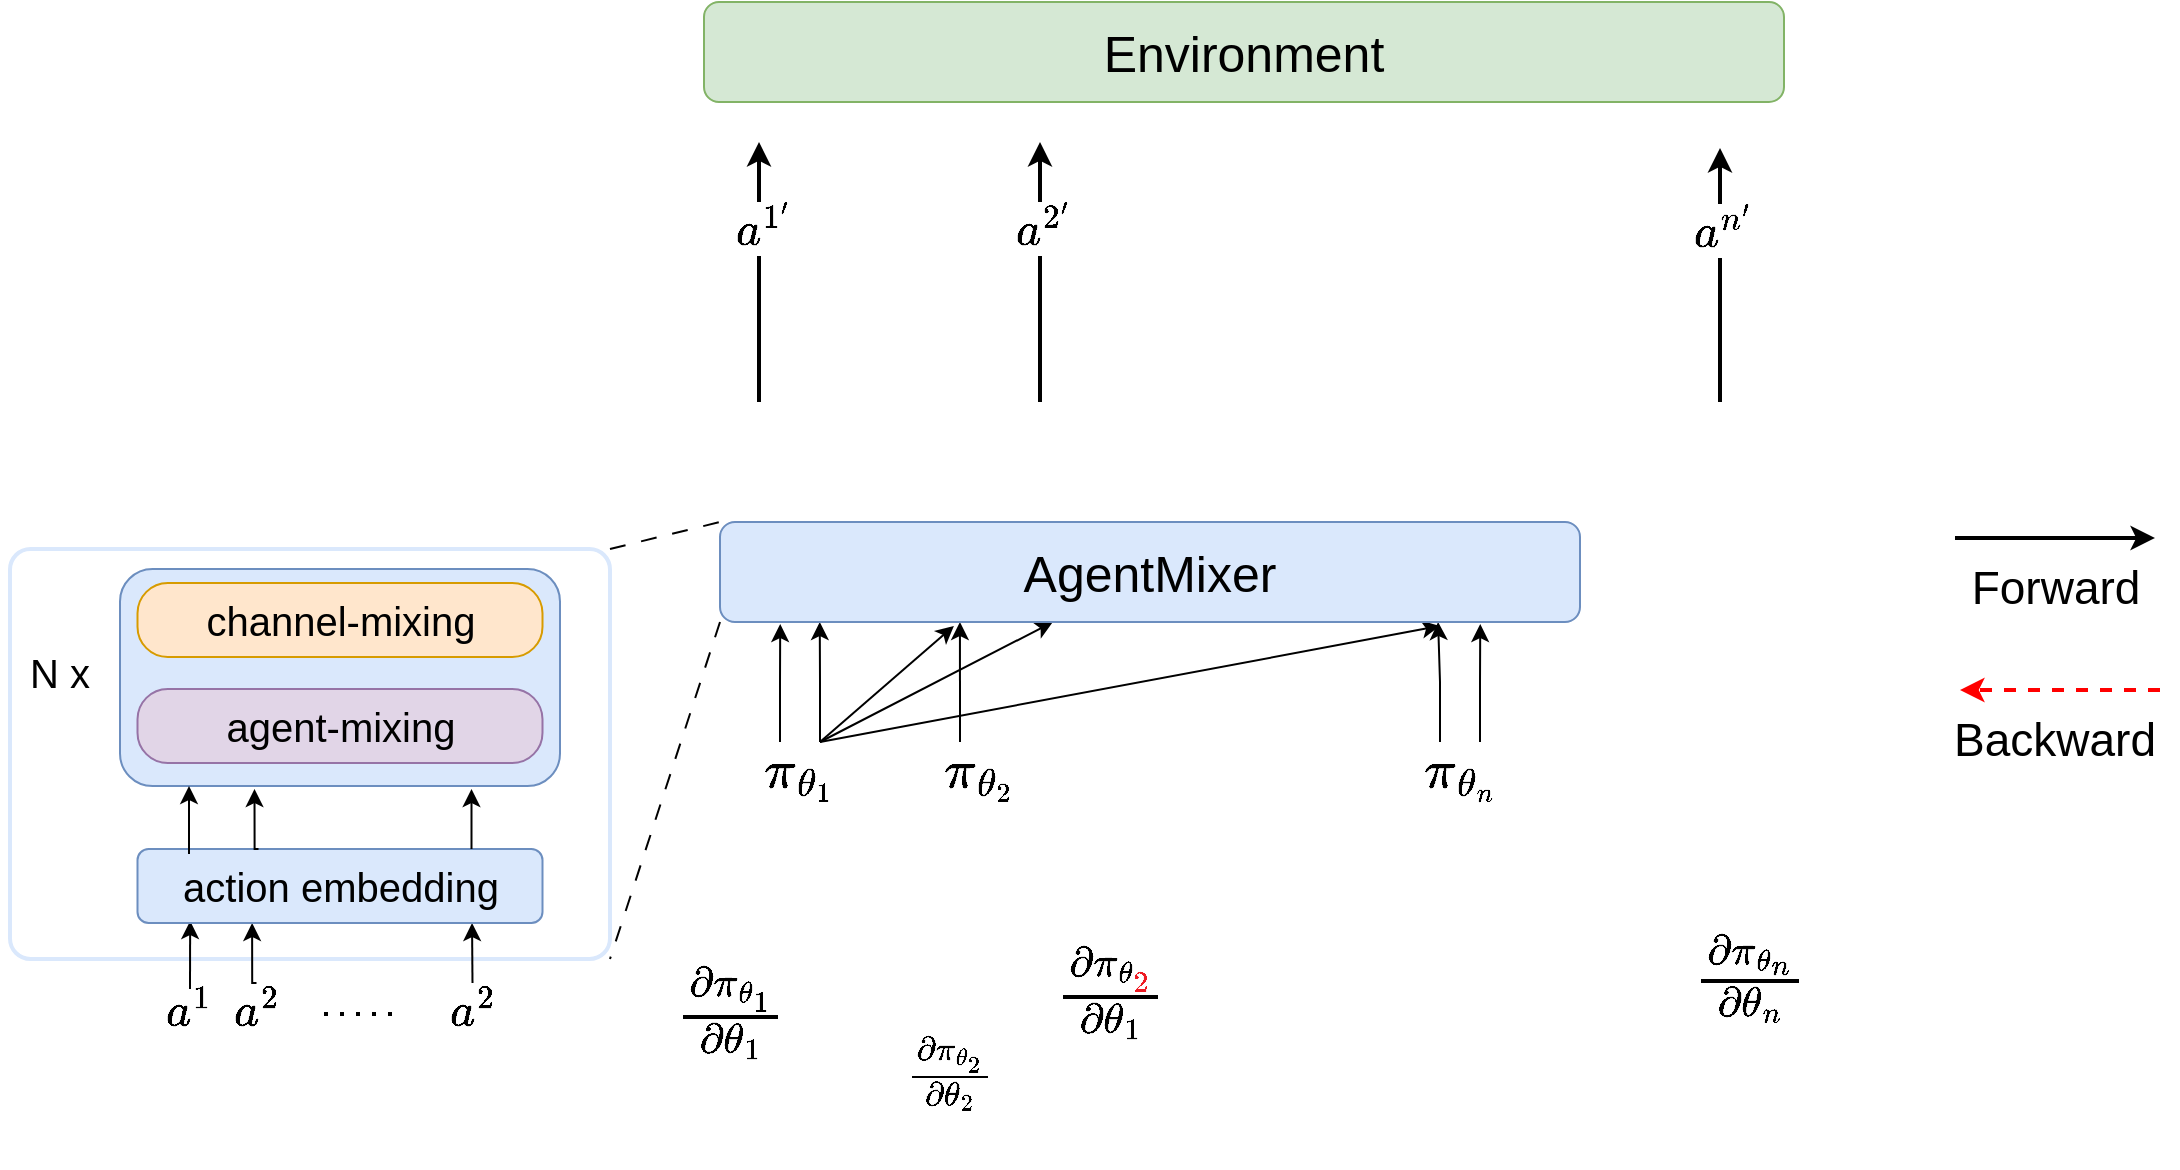 <mxfile version="21.5.0" type="github">
  <diagram name="Page-1" id="ZG4Qfww9NUMxssmWWQ_g">
    <mxGraphModel dx="2210" dy="895" grid="1" gridSize="10" guides="1" tooltips="1" connect="1" arrows="1" fold="1" page="1" pageScale="1" pageWidth="850" pageHeight="1100" math="1" shadow="0">
      <root>
        <mxCell id="0" />
        <mxCell id="1" parent="0" />
        <mxCell id="wNCD5_dSifdcLgb01J3R-76" value="" style="rounded=1;whiteSpace=wrap;html=1;arcSize=5;strokeColor=#DAE8FC;strokeWidth=2;" vertex="1" parent="1">
          <mxGeometry x="-255" y="513.5" width="300" height="205" as="geometry" />
        </mxCell>
        <mxCell id="wNCD5_dSifdcLgb01J3R-118" style="edgeStyle=orthogonalEdgeStyle;rounded=0;orthogonalLoop=1;jettySize=auto;html=1;exitX=0.25;exitY=0;exitDx=0;exitDy=0;entryX=0.07;entryY=1.02;entryDx=0;entryDy=0;entryPerimeter=0;" edge="1" parent="1" source="wNCD5_dSifdcLgb01J3R-42" target="wNCD5_dSifdcLgb01J3R-69">
          <mxGeometry relative="1" as="geometry">
            <mxPoint x="130" y="560" as="targetPoint" />
          </mxGeometry>
        </mxCell>
        <mxCell id="wNCD5_dSifdcLgb01J3R-119" style="edgeStyle=orthogonalEdgeStyle;rounded=0;orthogonalLoop=1;jettySize=auto;html=1;exitX=0.75;exitY=0;exitDx=0;exitDy=0;entryX=0.116;entryY=1;entryDx=0;entryDy=0;entryPerimeter=0;" edge="1" parent="1" source="wNCD5_dSifdcLgb01J3R-42" target="wNCD5_dSifdcLgb01J3R-69">
          <mxGeometry relative="1" as="geometry" />
        </mxCell>
        <mxCell id="wNCD5_dSifdcLgb01J3R-120" style="rounded=0;orthogonalLoop=1;jettySize=auto;html=1;exitX=0.75;exitY=0;exitDx=0;exitDy=0;entryX=0.272;entryY=1.04;entryDx=0;entryDy=0;entryPerimeter=0;" edge="1" parent="1" source="wNCD5_dSifdcLgb01J3R-42" target="wNCD5_dSifdcLgb01J3R-69">
          <mxGeometry relative="1" as="geometry" />
        </mxCell>
        <mxCell id="wNCD5_dSifdcLgb01J3R-121" style="rounded=0;orthogonalLoop=1;jettySize=auto;html=1;exitX=0.75;exitY=0;exitDx=0;exitDy=0;" edge="1" parent="1" source="wNCD5_dSifdcLgb01J3R-42" target="wNCD5_dSifdcLgb01J3R-69">
          <mxGeometry relative="1" as="geometry" />
        </mxCell>
        <mxCell id="wNCD5_dSifdcLgb01J3R-122" style="rounded=0;orthogonalLoop=1;jettySize=auto;html=1;exitX=0.75;exitY=0;exitDx=0;exitDy=0;entryX=0.837;entryY=1.04;entryDx=0;entryDy=0;entryPerimeter=0;" edge="1" parent="1" source="wNCD5_dSifdcLgb01J3R-42" target="wNCD5_dSifdcLgb01J3R-69">
          <mxGeometry relative="1" as="geometry" />
        </mxCell>
        <mxCell id="wNCD5_dSifdcLgb01J3R-42" value="\( \pi_{\theta _{1}}&amp;nbsp; \)" style="text;html=1;strokeColor=none;fillColor=none;align=center;verticalAlign=middle;whiteSpace=wrap;rounded=0;strokeWidth=0;fontSize=23;" vertex="1" parent="1">
          <mxGeometry x="120" y="610" width="40" height="30" as="geometry" />
        </mxCell>
        <mxCell id="wNCD5_dSifdcLgb01J3R-125" style="edgeStyle=orthogonalEdgeStyle;rounded=0;orthogonalLoop=1;jettySize=auto;html=1;exitX=0.25;exitY=0;exitDx=0;exitDy=0;entryX=0.279;entryY=1;entryDx=0;entryDy=0;entryPerimeter=0;" edge="1" parent="1" source="wNCD5_dSifdcLgb01J3R-48" target="wNCD5_dSifdcLgb01J3R-69">
          <mxGeometry relative="1" as="geometry" />
        </mxCell>
        <mxCell id="wNCD5_dSifdcLgb01J3R-48" value="\( \pi_{\theta _{2}}&amp;nbsp; \)" style="text;html=1;strokeColor=none;fillColor=none;align=center;verticalAlign=middle;whiteSpace=wrap;rounded=0;strokeWidth=0;fontSize=23;" vertex="1" parent="1">
          <mxGeometry x="210" y="610" width="40" height="30" as="geometry" />
        </mxCell>
        <mxCell id="wNCD5_dSifdcLgb01J3R-123" style="edgeStyle=orthogonalEdgeStyle;rounded=0;orthogonalLoop=1;jettySize=auto;html=1;exitX=0.75;exitY=0;exitDx=0;exitDy=0;entryX=0.884;entryY=1.02;entryDx=0;entryDy=0;entryPerimeter=0;" edge="1" parent="1" source="wNCD5_dSifdcLgb01J3R-55" target="wNCD5_dSifdcLgb01J3R-69">
          <mxGeometry relative="1" as="geometry" />
        </mxCell>
        <mxCell id="wNCD5_dSifdcLgb01J3R-124" style="edgeStyle=orthogonalEdgeStyle;rounded=0;orthogonalLoop=1;jettySize=auto;html=1;exitX=0.25;exitY=0;exitDx=0;exitDy=0;entryX=0.835;entryY=1;entryDx=0;entryDy=0;entryPerimeter=0;" edge="1" parent="1" source="wNCD5_dSifdcLgb01J3R-55" target="wNCD5_dSifdcLgb01J3R-69">
          <mxGeometry relative="1" as="geometry" />
        </mxCell>
        <mxCell id="wNCD5_dSifdcLgb01J3R-55" value="\( \pi_{\theta _{n}}&amp;nbsp; \)" style="text;html=1;strokeColor=none;fillColor=none;align=center;verticalAlign=middle;whiteSpace=wrap;rounded=0;strokeWidth=0;fontSize=23;" vertex="1" parent="1">
          <mxGeometry x="450" y="610" width="40" height="30" as="geometry" />
        </mxCell>
        <mxCell id="wNCD5_dSifdcLgb01J3R-61" style="edgeStyle=orthogonalEdgeStyle;rounded=0;orthogonalLoop=1;jettySize=auto;html=1;exitX=1;exitY=0.25;exitDx=0;exitDy=0;entryX=0;entryY=0.25;entryDx=0;entryDy=0;strokeWidth=2;" edge="1" parent="1">
          <mxGeometry relative="1" as="geometry">
            <mxPoint x="717.5" y="508" as="sourcePoint" />
            <mxPoint x="817.5" y="508" as="targetPoint" />
          </mxGeometry>
        </mxCell>
        <mxCell id="wNCD5_dSifdcLgb01J3R-62" value="&lt;font style=&quot;font-size: 23px;&quot;&gt;Forward&lt;/font&gt;" style="text;html=1;strokeColor=none;fillColor=none;align=center;verticalAlign=middle;whiteSpace=wrap;rounded=0;fontSize=23;" vertex="1" parent="1">
          <mxGeometry x="727.5" y="518" width="80" height="30" as="geometry" />
        </mxCell>
        <mxCell id="wNCD5_dSifdcLgb01J3R-63" style="edgeStyle=orthogonalEdgeStyle;rounded=0;orthogonalLoop=1;jettySize=auto;html=1;exitX=0;exitY=0.75;exitDx=0;exitDy=0;entryX=1;entryY=0.75;entryDx=0;entryDy=0;strokeColor=#FF0000;dashed=1;strokeWidth=2;" edge="1" parent="1">
          <mxGeometry relative="1" as="geometry">
            <mxPoint x="820" y="584" as="sourcePoint" />
            <mxPoint x="720" y="584" as="targetPoint" />
          </mxGeometry>
        </mxCell>
        <mxCell id="wNCD5_dSifdcLgb01J3R-64" value="&lt;font style=&quot;font-size: 23px;&quot;&gt;Backward&lt;/font&gt;" style="text;html=1;strokeColor=none;fillColor=none;align=center;verticalAlign=middle;whiteSpace=wrap;rounded=0;" vertex="1" parent="1">
          <mxGeometry x="710" y="594" width="115" height="30" as="geometry" />
        </mxCell>
        <mxCell id="wNCD5_dSifdcLgb01J3R-78" style="rounded=0;orthogonalLoop=1;jettySize=auto;html=1;exitX=0;exitY=1;exitDx=0;exitDy=0;entryX=1;entryY=1;entryDx=0;entryDy=0;dashed=1;dashPattern=8 8;endArrow=none;endFill=0;strokeWidth=1;" edge="1" parent="1" source="wNCD5_dSifdcLgb01J3R-69" target="wNCD5_dSifdcLgb01J3R-76">
          <mxGeometry relative="1" as="geometry" />
        </mxCell>
        <mxCell id="wNCD5_dSifdcLgb01J3R-69" value="&lt;span style=&quot;font-size: 25px;&quot;&gt;AgentMixer&lt;/span&gt;" style="rounded=1;whiteSpace=wrap;html=1;fillColor=#dae8fc;strokeColor=#6c8ebf;" vertex="1" parent="1">
          <mxGeometry x="100" y="500" width="430" height="50" as="geometry" />
        </mxCell>
        <mxCell id="wNCD5_dSifdcLgb01J3R-71" value="\( \frac{\partial\pi_{\theta _1}}{\partial\theta _1} \)" style="text;html=1;strokeColor=none;fillColor=none;align=center;verticalAlign=middle;whiteSpace=wrap;rounded=0;fontSize=25;fontColor=#000000;" vertex="1" parent="1">
          <mxGeometry x="90" y="730" width="30" height="30" as="geometry" />
        </mxCell>
        <mxCell id="wNCD5_dSifdcLgb01J3R-72" value="\( \frac{\partial\pi_{\theta _2}}{\partial\theta _2} \)" style="text;html=1;strokeColor=none;fillColor=none;align=center;verticalAlign=middle;whiteSpace=wrap;rounded=0;fontSize=20;fontColor=#000000;" vertex="1" parent="1">
          <mxGeometry x="200" y="760" width="30" height="30" as="geometry" />
        </mxCell>
        <mxCell id="wNCD5_dSifdcLgb01J3R-73" value="\( \frac{\partial\pi_{\theta _n}}{\partial\theta _n} \)" style="text;html=1;strokeColor=none;fillColor=none;align=center;verticalAlign=middle;whiteSpace=wrap;rounded=0;fontSize=25;fontColor=#000000;" vertex="1" parent="1">
          <mxGeometry x="600" y="713" width="30" height="30" as="geometry" />
        </mxCell>
        <mxCell id="wNCD5_dSifdcLgb01J3R-74" value="\(\frac{\partial\pi_{\theta _{\color{Red} 2}}}{\partial\theta _1} \)" style="text;html=1;strokeColor=none;fillColor=none;align=center;verticalAlign=middle;whiteSpace=wrap;rounded=0;fontSize=25;fontColor=#000000;fontStyle=0;labelBackgroundColor=none;" vertex="1" parent="1">
          <mxGeometry x="280" y="720" width="30" height="30" as="geometry" />
        </mxCell>
        <mxCell id="wNCD5_dSifdcLgb01J3R-77" style="rounded=0;orthogonalLoop=1;jettySize=auto;html=1;exitX=1;exitY=0;exitDx=0;exitDy=0;entryX=0;entryY=0;entryDx=0;entryDy=0;dashed=1;dashPattern=8 8;endArrow=none;endFill=0;" edge="1" parent="1" source="wNCD5_dSifdcLgb01J3R-76" target="wNCD5_dSifdcLgb01J3R-69">
          <mxGeometry relative="1" as="geometry" />
        </mxCell>
        <mxCell id="wNCD5_dSifdcLgb01J3R-86" style="edgeStyle=orthogonalEdgeStyle;rounded=0;orthogonalLoop=1;jettySize=auto;html=1;exitX=0.5;exitY=0;exitDx=0;exitDy=0;entryX=0.13;entryY=0.973;entryDx=0;entryDy=0;entryPerimeter=0;" edge="1" parent="1" source="wNCD5_dSifdcLgb01J3R-80" target="wNCD5_dSifdcLgb01J3R-84">
          <mxGeometry relative="1" as="geometry" />
        </mxCell>
        <mxCell id="wNCD5_dSifdcLgb01J3R-80" value="\( a^1 \)" style="text;html=1;strokeColor=none;fillColor=none;align=center;verticalAlign=middle;whiteSpace=wrap;rounded=0;fontSize=20;" vertex="1" parent="1">
          <mxGeometry x="-175" y="733.5" width="20" height="20" as="geometry" />
        </mxCell>
        <mxCell id="wNCD5_dSifdcLgb01J3R-87" style="edgeStyle=orthogonalEdgeStyle;rounded=0;orthogonalLoop=1;jettySize=auto;html=1;exitX=0.5;exitY=0;exitDx=0;exitDy=0;entryX=0.283;entryY=1;entryDx=0;entryDy=0;entryPerimeter=0;" edge="1" parent="1" source="wNCD5_dSifdcLgb01J3R-81" target="wNCD5_dSifdcLgb01J3R-84">
          <mxGeometry relative="1" as="geometry" />
        </mxCell>
        <mxCell id="wNCD5_dSifdcLgb01J3R-81" value="\( a^2 \)" style="text;html=1;strokeColor=none;fillColor=none;align=center;verticalAlign=middle;whiteSpace=wrap;rounded=0;fontSize=20;" vertex="1" parent="1">
          <mxGeometry x="-143" y="730.5" width="22.5" height="26" as="geometry" />
        </mxCell>
        <mxCell id="wNCD5_dSifdcLgb01J3R-88" style="edgeStyle=orthogonalEdgeStyle;rounded=0;orthogonalLoop=1;jettySize=auto;html=1;exitX=0.5;exitY=0;exitDx=0;exitDy=0;entryX=0.826;entryY=1;entryDx=0;entryDy=0;entryPerimeter=0;" edge="1" parent="1" source="wNCD5_dSifdcLgb01J3R-82" target="wNCD5_dSifdcLgb01J3R-84">
          <mxGeometry relative="1" as="geometry" />
        </mxCell>
        <mxCell id="wNCD5_dSifdcLgb01J3R-82" value="\( a^2 \)" style="text;html=1;strokeColor=none;fillColor=none;align=center;verticalAlign=middle;whiteSpace=wrap;rounded=0;fontSize=20;" vertex="1" parent="1">
          <mxGeometry x="-35" y="730.5" width="22.5" height="26" as="geometry" />
        </mxCell>
        <mxCell id="wNCD5_dSifdcLgb01J3R-83" value="" style="endArrow=none;dashed=1;html=1;dashPattern=1 3;strokeWidth=2;rounded=0;" edge="1" parent="1">
          <mxGeometry width="50" height="50" relative="1" as="geometry">
            <mxPoint x="-98" y="746" as="sourcePoint" />
            <mxPoint x="-58" y="746" as="targetPoint" />
          </mxGeometry>
        </mxCell>
        <mxCell id="wNCD5_dSifdcLgb01J3R-84" value="&lt;span style=&quot;font-size: 20px;&quot;&gt;action embedding&lt;/span&gt;" style="rounded=1;whiteSpace=wrap;html=1;fillColor=#dae8fc;strokeColor=#6c8ebf;fontSize=20;" vertex="1" parent="1">
          <mxGeometry x="-191.25" y="663.5" width="202.5" height="37" as="geometry" />
        </mxCell>
        <mxCell id="wNCD5_dSifdcLgb01J3R-91" value="" style="rounded=1;whiteSpace=wrap;html=1;fillColor=#dae8fc;strokeColor=#6c8ebf;fontSize=20;" vertex="1" parent="1">
          <mxGeometry x="-200" y="523.5" width="220" height="108.5" as="geometry" />
        </mxCell>
        <mxCell id="wNCD5_dSifdcLgb01J3R-90" value="channel-mixing" style="rounded=1;whiteSpace=wrap;html=1;fillColor=#ffe6cc;strokeColor=#d79b00;fontSize=20;arcSize=41;" vertex="1" parent="1">
          <mxGeometry x="-191.25" y="530.5" width="202.5" height="37" as="geometry" />
        </mxCell>
        <mxCell id="wNCD5_dSifdcLgb01J3R-92" value="agent-mixing" style="rounded=1;whiteSpace=wrap;html=1;fillColor=#e1d5e7;strokeColor=#9673a6;fontSize=20;arcSize=41;" vertex="1" parent="1">
          <mxGeometry x="-191.25" y="583.5" width="202.5" height="37" as="geometry" />
        </mxCell>
        <mxCell id="wNCD5_dSifdcLgb01J3R-93" value="&lt;font style=&quot;font-size: 20px;&quot;&gt;N x&lt;/font&gt;" style="text;html=1;strokeColor=none;fillColor=none;align=center;verticalAlign=middle;whiteSpace=wrap;rounded=0;" vertex="1" parent="1">
          <mxGeometry x="-260" y="559.5" width="60" height="30" as="geometry" />
        </mxCell>
        <mxCell id="wNCD5_dSifdcLgb01J3R-96" style="edgeStyle=orthogonalEdgeStyle;rounded=0;orthogonalLoop=1;jettySize=auto;html=1;exitX=0.5;exitY=0;exitDx=0;exitDy=0;entryX=0.13;entryY=0.973;entryDx=0;entryDy=0;entryPerimeter=0;" edge="1" parent="1">
          <mxGeometry relative="1" as="geometry">
            <mxPoint x="-165.5" y="666" as="sourcePoint" />
            <mxPoint x="-165.5" y="632" as="targetPoint" />
          </mxGeometry>
        </mxCell>
        <mxCell id="wNCD5_dSifdcLgb01J3R-97" style="edgeStyle=orthogonalEdgeStyle;rounded=0;orthogonalLoop=1;jettySize=auto;html=1;exitX=0.5;exitY=0;exitDx=0;exitDy=0;entryX=0.283;entryY=1;entryDx=0;entryDy=0;entryPerimeter=0;" edge="1" parent="1">
          <mxGeometry relative="1" as="geometry">
            <mxPoint x="-130.75" y="663.5" as="sourcePoint" />
            <mxPoint x="-132.75" y="633.5" as="targetPoint" />
          </mxGeometry>
        </mxCell>
        <mxCell id="wNCD5_dSifdcLgb01J3R-98" style="edgeStyle=orthogonalEdgeStyle;rounded=0;orthogonalLoop=1;jettySize=auto;html=1;exitX=0.5;exitY=0;exitDx=0;exitDy=0;entryX=0.826;entryY=1;entryDx=0;entryDy=0;entryPerimeter=0;" edge="1" parent="1">
          <mxGeometry relative="1" as="geometry">
            <mxPoint x="-24.25" y="663.5" as="sourcePoint" />
            <mxPoint x="-24.25" y="633.5" as="targetPoint" />
          </mxGeometry>
        </mxCell>
        <mxCell id="wNCD5_dSifdcLgb01J3R-103" style="edgeStyle=orthogonalEdgeStyle;rounded=0;orthogonalLoop=1;jettySize=auto;html=1;exitX=0.5;exitY=0;exitDx=0;exitDy=0;entryX=0.315;entryY=1;entryDx=0;entryDy=0;entryPerimeter=0;fontSize=20;strokeWidth=2;" edge="1" parent="1">
          <mxGeometry relative="1" as="geometry">
            <mxPoint x="260" y="440" as="sourcePoint" />
            <mxPoint x="260" y="310" as="targetPoint" />
          </mxGeometry>
        </mxCell>
        <mxCell id="wNCD5_dSifdcLgb01J3R-104" value="\( a^{2&#39;} \)" style="edgeLabel;html=1;align=center;verticalAlign=middle;resizable=0;points=[];fontSize=20;" vertex="1" connectable="0" parent="wNCD5_dSifdcLgb01J3R-103">
          <mxGeometry x="0.339" y="-1" relative="1" as="geometry">
            <mxPoint as="offset" />
          </mxGeometry>
        </mxCell>
        <mxCell id="wNCD5_dSifdcLgb01J3R-105" style="edgeStyle=orthogonalEdgeStyle;rounded=0;orthogonalLoop=1;jettySize=auto;html=1;exitX=0.5;exitY=0;exitDx=0;exitDy=0;entryX=0.944;entryY=1.06;entryDx=0;entryDy=0;entryPerimeter=0;strokeWidth=2;" edge="1" parent="1">
          <mxGeometry relative="1" as="geometry">
            <mxPoint x="600" y="440" as="sourcePoint" />
            <mxPoint x="600" y="313" as="targetPoint" />
          </mxGeometry>
        </mxCell>
        <mxCell id="wNCD5_dSifdcLgb01J3R-106" value="\( a^{n&#39;} \)" style="edgeLabel;html=1;align=center;verticalAlign=middle;resizable=0;points=[];fontSize=20;" vertex="1" connectable="0" parent="wNCD5_dSifdcLgb01J3R-105">
          <mxGeometry x="0.379" y="-1" relative="1" as="geometry">
            <mxPoint y="1" as="offset" />
          </mxGeometry>
        </mxCell>
        <mxCell id="wNCD5_dSifdcLgb01J3R-109" style="edgeStyle=orthogonalEdgeStyle;rounded=0;orthogonalLoop=1;jettySize=auto;html=1;exitX=0.5;exitY=0;exitDx=0;exitDy=0;entryX=0.315;entryY=1;entryDx=0;entryDy=0;entryPerimeter=0;fontSize=20;strokeWidth=2;" edge="1" parent="1">
          <mxGeometry relative="1" as="geometry">
            <mxPoint x="119.5" y="440" as="sourcePoint" />
            <mxPoint x="119.5" y="310" as="targetPoint" />
          </mxGeometry>
        </mxCell>
        <mxCell id="wNCD5_dSifdcLgb01J3R-110" value="\( a^{1&#39;} \)" style="edgeLabel;html=1;align=center;verticalAlign=middle;resizable=0;points=[];fontSize=20;" vertex="1" connectable="0" parent="wNCD5_dSifdcLgb01J3R-109">
          <mxGeometry x="0.339" y="-1" relative="1" as="geometry">
            <mxPoint as="offset" />
          </mxGeometry>
        </mxCell>
        <mxCell id="wNCD5_dSifdcLgb01J3R-113" value="&lt;span style=&quot;font-size: 25px;&quot;&gt;Environment&lt;/span&gt;" style="rounded=1;whiteSpace=wrap;html=1;fillColor=#d5e8d4;strokeColor=#82b366;" vertex="1" parent="1">
          <mxGeometry x="92" y="240" width="540" height="50" as="geometry" />
        </mxCell>
      </root>
    </mxGraphModel>
  </diagram>
</mxfile>
